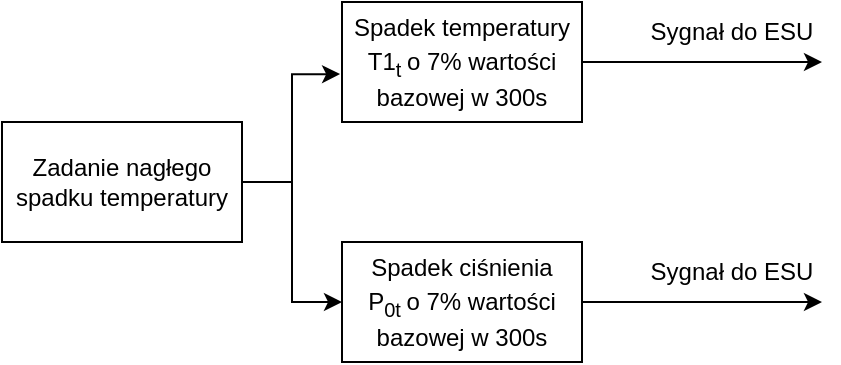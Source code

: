 <mxfile version="20.6.0" type="device"><diagram id="dJsqE635tfjNaZWakufU" name="Strona-1"><mxGraphModel dx="981" dy="486" grid="1" gridSize="10" guides="1" tooltips="1" connect="1" arrows="1" fold="1" page="1" pageScale="1" pageWidth="1169" pageHeight="827" math="0" shadow="0"><root><mxCell id="0"/><mxCell id="1" parent="0"/><mxCell id="JVRMvop0Ia6Nz1VZWiS5-5" style="edgeStyle=orthogonalEdgeStyle;rounded=0;orthogonalLoop=1;jettySize=auto;html=1;entryX=-0.008;entryY=0.601;entryDx=0;entryDy=0;entryPerimeter=0;fontSize=12;" edge="1" parent="1" source="JVRMvop0Ia6Nz1VZWiS5-1" target="JVRMvop0Ia6Nz1VZWiS5-3"><mxGeometry relative="1" as="geometry"/></mxCell><mxCell id="JVRMvop0Ia6Nz1VZWiS5-6" style="edgeStyle=orthogonalEdgeStyle;rounded=0;orthogonalLoop=1;jettySize=auto;html=1;entryX=0;entryY=0.5;entryDx=0;entryDy=0;fontSize=12;" edge="1" parent="1" source="JVRMvop0Ia6Nz1VZWiS5-1" target="JVRMvop0Ia6Nz1VZWiS5-2"><mxGeometry relative="1" as="geometry"/></mxCell><mxCell id="JVRMvop0Ia6Nz1VZWiS5-1" value="Zadanie nagłego spadku temperatury" style="rounded=0;whiteSpace=wrap;html=1;" vertex="1" parent="1"><mxGeometry x="270" y="260" width="120" height="60" as="geometry"/></mxCell><mxCell id="JVRMvop0Ia6Nz1VZWiS5-8" style="edgeStyle=orthogonalEdgeStyle;rounded=0;orthogonalLoop=1;jettySize=auto;html=1;fontSize=12;" edge="1" parent="1" source="JVRMvop0Ia6Nz1VZWiS5-2"><mxGeometry relative="1" as="geometry"><mxPoint x="680" y="350" as="targetPoint"/></mxGeometry></mxCell><mxCell id="JVRMvop0Ia6Nz1VZWiS5-2" value="&lt;font style=&quot;font-size: 12px;&quot;&gt;Spadek ciśnienia P&lt;sub style=&quot;&quot;&gt;0t&lt;/sub&gt;&lt;sup style=&quot;&quot;&gt;&amp;nbsp;&lt;/sup&gt;o 7% wartości bazowej w 300s&lt;/font&gt;" style="rounded=0;whiteSpace=wrap;html=1;" vertex="1" parent="1"><mxGeometry x="440" y="320" width="120" height="60" as="geometry"/></mxCell><mxCell id="JVRMvop0Ia6Nz1VZWiS5-7" style="edgeStyle=orthogonalEdgeStyle;rounded=0;orthogonalLoop=1;jettySize=auto;html=1;fontSize=12;" edge="1" parent="1" source="JVRMvop0Ia6Nz1VZWiS5-3"><mxGeometry relative="1" as="geometry"><mxPoint x="680" y="230" as="targetPoint"/></mxGeometry></mxCell><mxCell id="JVRMvop0Ia6Nz1VZWiS5-3" value="&lt;font style=&quot;font-size: 12px;&quot;&gt;Spadek temperatury T1&lt;sub style=&quot;&quot;&gt;t&lt;/sub&gt;&lt;sup style=&quot;&quot;&gt;&amp;nbsp;&lt;/sup&gt;o 7% wartości bazowej w 300s&lt;/font&gt;" style="rounded=0;whiteSpace=wrap;html=1;" vertex="1" parent="1"><mxGeometry x="440" y="200" width="120" height="60" as="geometry"/></mxCell><mxCell id="JVRMvop0Ia6Nz1VZWiS5-9" value="Sygnał do ESU" style="text;html=1;strokeColor=none;fillColor=none;align=center;verticalAlign=middle;whiteSpace=wrap;rounded=0;fontSize=12;" vertex="1" parent="1"><mxGeometry x="590" y="200" width="90" height="30" as="geometry"/></mxCell><mxCell id="JVRMvop0Ia6Nz1VZWiS5-10" value="Sygnał do ESU" style="text;html=1;strokeColor=none;fillColor=none;align=center;verticalAlign=middle;whiteSpace=wrap;rounded=0;fontSize=12;" vertex="1" parent="1"><mxGeometry x="590" y="320" width="90" height="30" as="geometry"/></mxCell></root></mxGraphModel></diagram></mxfile>